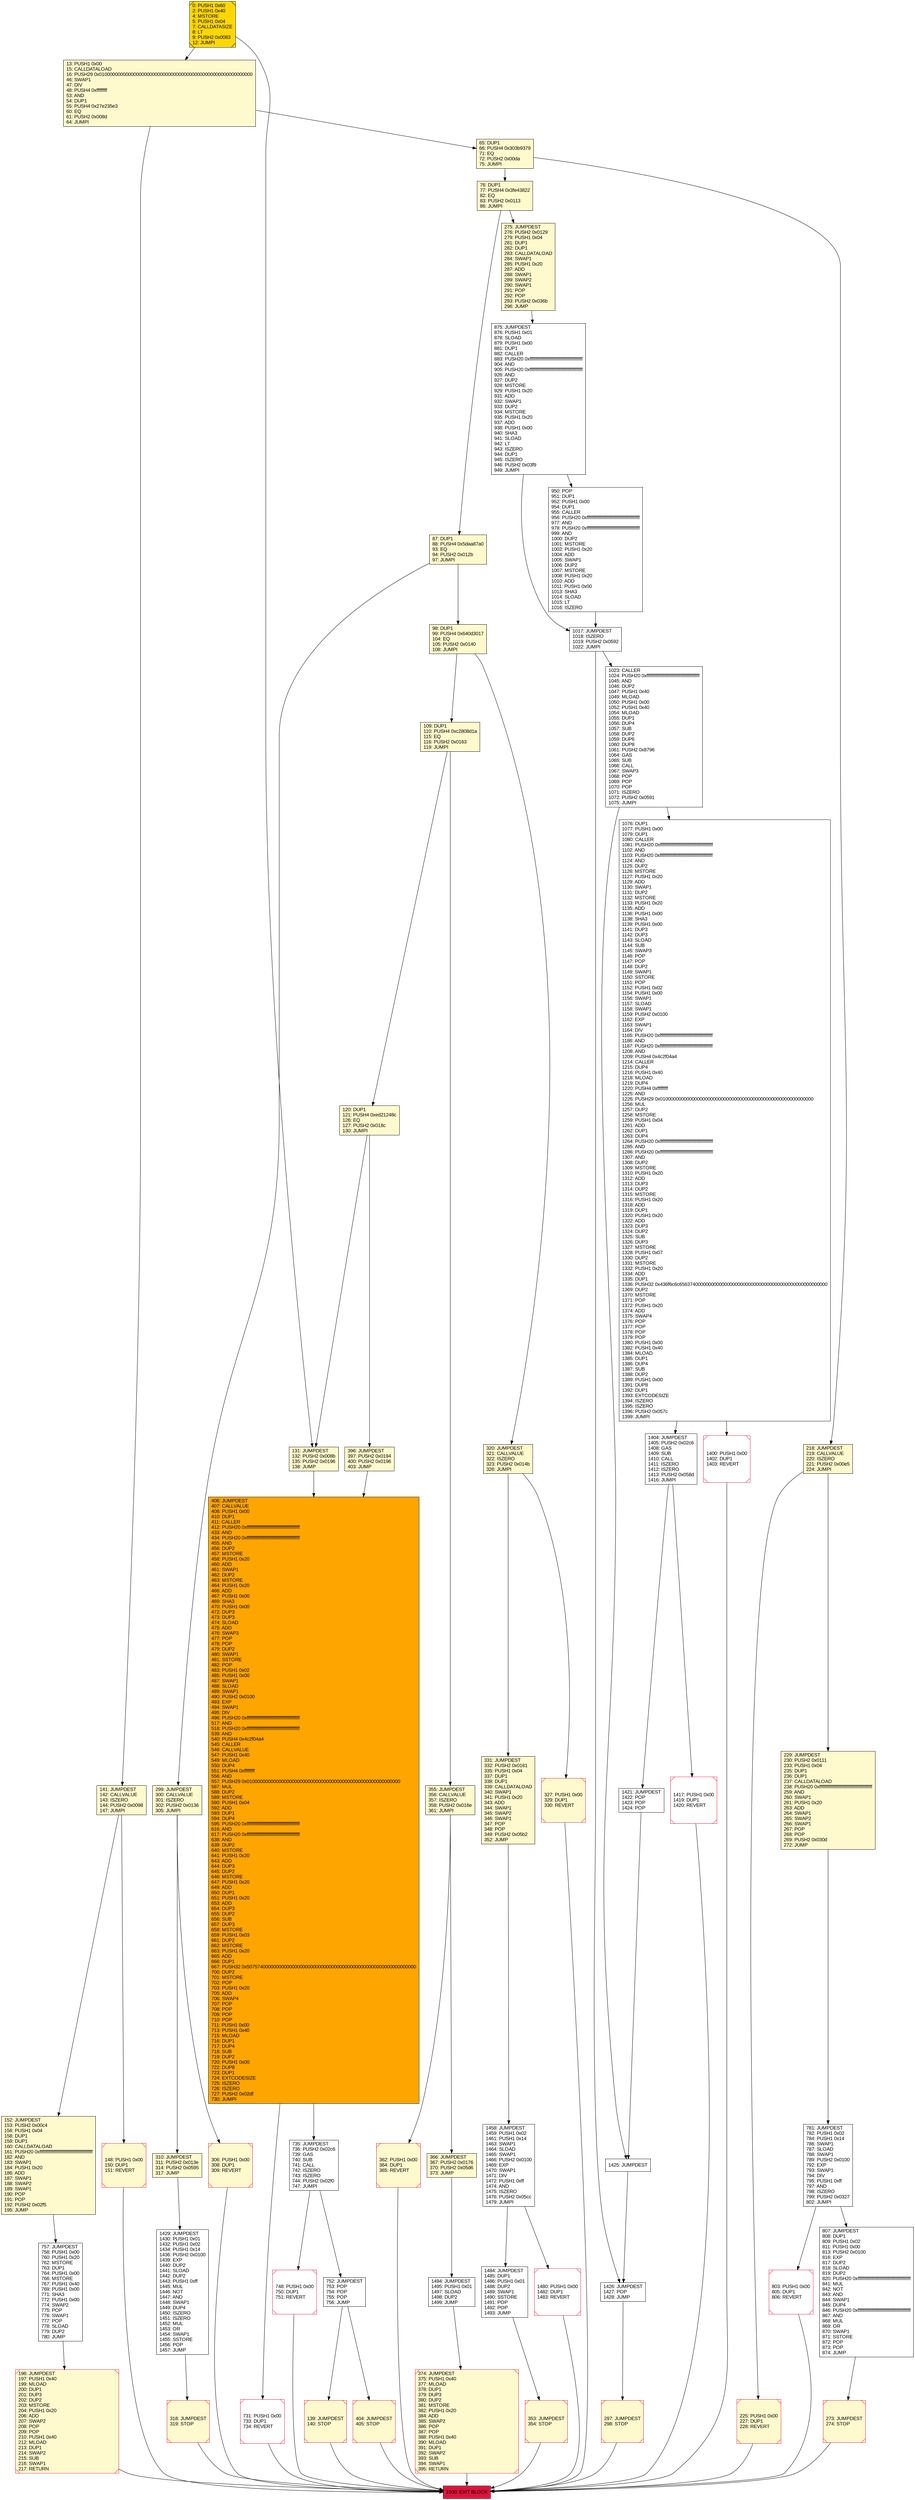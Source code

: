 digraph G {
bgcolor=transparent rankdir=UD;
node [shape=box style=filled color=black fillcolor=white fontname=arial fontcolor=black];
1494 [label="1494: JUMPDEST\l1495: PUSH1 0x01\l1497: SLOAD\l1498: DUP2\l1499: JUMP\l" ];
404 [label="404: JUMPDEST\l405: STOP\l" fillcolor=lemonchiffon shape=Msquare color=crimson ];
803 [label="803: PUSH1 0x00\l805: DUP1\l806: REVERT\l" shape=Msquare color=crimson ];
273 [label="273: JUMPDEST\l274: STOP\l" fillcolor=lemonchiffon shape=Msquare color=crimson ];
109 [label="109: DUP1\l110: PUSH4 0xc2808d1a\l115: EQ\l116: PUSH2 0x0163\l119: JUMPI\l" fillcolor=lemonchiffon ];
1429 [label="1429: JUMPDEST\l1430: PUSH1 0x01\l1432: PUSH1 0x02\l1434: PUSH1 0x14\l1436: PUSH2 0x0100\l1439: EXP\l1440: DUP2\l1441: SLOAD\l1442: DUP2\l1443: PUSH1 0xff\l1445: MUL\l1446: NOT\l1447: AND\l1448: SWAP1\l1449: DUP4\l1450: ISZERO\l1451: ISZERO\l1452: MUL\l1453: OR\l1454: SWAP1\l1455: SSTORE\l1456: POP\l1457: JUMP\l" ];
331 [label="331: JUMPDEST\l332: PUSH2 0x0161\l335: PUSH1 0x04\l337: DUP1\l338: DUP1\l339: CALLDATALOAD\l340: SWAP1\l341: PUSH1 0x20\l343: ADD\l344: SWAP1\l345: SWAP2\l346: SWAP1\l347: POP\l348: POP\l349: PUSH2 0x05b2\l352: JUMP\l" fillcolor=lemonchiffon ];
299 [label="299: JUMPDEST\l300: CALLVALUE\l301: ISZERO\l302: PUSH2 0x0136\l305: JUMPI\l" fillcolor=lemonchiffon ];
752 [label="752: JUMPDEST\l753: POP\l754: POP\l755: POP\l756: JUMP\l" ];
306 [label="306: PUSH1 0x00\l308: DUP1\l309: REVERT\l" fillcolor=lemonchiffon shape=Msquare color=crimson ];
65 [label="65: DUP1\l66: PUSH4 0x303b9379\l71: EQ\l72: PUSH2 0x00da\l75: JUMPI\l" fillcolor=lemonchiffon ];
950 [label="950: POP\l951: DUP1\l952: PUSH1 0x00\l954: DUP1\l955: CALLER\l956: PUSH20 0xffffffffffffffffffffffffffffffffffffffff\l977: AND\l978: PUSH20 0xffffffffffffffffffffffffffffffffffffffff\l999: AND\l1000: DUP2\l1001: MSTORE\l1002: PUSH1 0x20\l1004: ADD\l1005: SWAP1\l1006: DUP2\l1007: MSTORE\l1008: PUSH1 0x20\l1010: ADD\l1011: PUSH1 0x00\l1013: SHA3\l1014: SLOAD\l1015: LT\l1016: ISZERO\l" ];
87 [label="87: DUP1\l88: PUSH4 0x5daa87a0\l93: EQ\l94: PUSH2 0x012b\l97: JUMPI\l" fillcolor=lemonchiffon ];
139 [label="139: JUMPDEST\l140: STOP\l" fillcolor=lemonchiffon shape=Msquare color=crimson ];
152 [label="152: JUMPDEST\l153: PUSH2 0x00c4\l156: PUSH1 0x04\l158: DUP1\l159: DUP1\l160: CALLDATALOAD\l161: PUSH20 0xffffffffffffffffffffffffffffffffffffffff\l182: AND\l183: SWAP1\l184: PUSH1 0x20\l186: ADD\l187: SWAP1\l188: SWAP2\l189: SWAP1\l190: POP\l191: POP\l192: PUSH2 0x02f5\l195: JUMP\l" fillcolor=lemonchiffon ];
131 [label="131: JUMPDEST\l132: PUSH2 0x008b\l135: PUSH2 0x0196\l138: JUMP\l" fillcolor=lemonchiffon ];
1417 [label="1417: PUSH1 0x00\l1419: DUP1\l1420: REVERT\l" shape=Msquare color=crimson ];
318 [label="318: JUMPDEST\l319: STOP\l" fillcolor=lemonchiffon shape=Msquare color=crimson ];
310 [label="310: JUMPDEST\l311: PUSH2 0x013e\l314: PUSH2 0x0595\l317: JUMP\l" fillcolor=lemonchiffon ];
757 [label="757: JUMPDEST\l758: PUSH1 0x00\l760: PUSH1 0x20\l762: MSTORE\l763: DUP1\l764: PUSH1 0x00\l766: MSTORE\l767: PUSH1 0x40\l769: PUSH1 0x00\l771: SHA3\l772: PUSH1 0x00\l774: SWAP2\l775: POP\l776: SWAP1\l777: POP\l778: SLOAD\l779: DUP2\l780: JUMP\l" ];
1023 [label="1023: CALLER\l1024: PUSH20 0xffffffffffffffffffffffffffffffffffffffff\l1045: AND\l1046: DUP2\l1047: PUSH1 0x40\l1049: MLOAD\l1050: PUSH1 0x00\l1052: PUSH1 0x40\l1054: MLOAD\l1055: DUP1\l1056: DUP4\l1057: SUB\l1058: DUP2\l1059: DUP6\l1060: DUP8\l1061: PUSH2 0x8796\l1064: GAS\l1065: SUB\l1066: CALL\l1067: SWAP3\l1068: POP\l1069: POP\l1070: POP\l1071: ISZERO\l1072: PUSH2 0x0591\l1075: JUMPI\l" ];
98 [label="98: DUP1\l99: PUSH4 0x640d3017\l104: EQ\l105: PUSH2 0x0140\l108: JUMPI\l" fillcolor=lemonchiffon ];
1458 [label="1458: JUMPDEST\l1459: PUSH1 0x02\l1461: PUSH1 0x14\l1463: SWAP1\l1464: SLOAD\l1465: SWAP1\l1466: PUSH2 0x0100\l1469: EXP\l1470: SWAP1\l1471: DIV\l1472: PUSH1 0xff\l1474: AND\l1475: ISZERO\l1476: PUSH2 0x05cc\l1479: JUMPI\l" ];
218 [label="218: JUMPDEST\l219: CALLVALUE\l220: ISZERO\l221: PUSH2 0x00e5\l224: JUMPI\l" fillcolor=lemonchiffon ];
148 [label="148: PUSH1 0x00\l150: DUP1\l151: REVERT\l" fillcolor=lemonchiffon shape=Msquare color=crimson ];
1426 [label="1426: JUMPDEST\l1427: POP\l1428: JUMP\l" ];
396 [label="396: JUMPDEST\l397: PUSH2 0x0194\l400: PUSH2 0x0196\l403: JUMP\l" fillcolor=lemonchiffon ];
76 [label="76: DUP1\l77: PUSH4 0x3fe43822\l82: EQ\l83: PUSH2 0x0113\l86: JUMPI\l" fillcolor=lemonchiffon ];
297 [label="297: JUMPDEST\l298: STOP\l" fillcolor=lemonchiffon shape=Msquare color=crimson ];
225 [label="225: PUSH1 0x00\l227: DUP1\l228: REVERT\l" fillcolor=lemonchiffon shape=Msquare color=crimson ];
735 [label="735: JUMPDEST\l736: PUSH2 0x02c6\l739: GAS\l740: SUB\l741: CALL\l742: ISZERO\l743: ISZERO\l744: PUSH2 0x02f0\l747: JUMPI\l" ];
406 [label="406: JUMPDEST\l407: CALLVALUE\l408: PUSH1 0x00\l410: DUP1\l411: CALLER\l412: PUSH20 0xffffffffffffffffffffffffffffffffffffffff\l433: AND\l434: PUSH20 0xffffffffffffffffffffffffffffffffffffffff\l455: AND\l456: DUP2\l457: MSTORE\l458: PUSH1 0x20\l460: ADD\l461: SWAP1\l462: DUP2\l463: MSTORE\l464: PUSH1 0x20\l466: ADD\l467: PUSH1 0x00\l469: SHA3\l470: PUSH1 0x00\l472: DUP3\l473: DUP3\l474: SLOAD\l475: ADD\l476: SWAP3\l477: POP\l478: POP\l479: DUP2\l480: SWAP1\l481: SSTORE\l482: POP\l483: PUSH1 0x02\l485: PUSH1 0x00\l487: SWAP1\l488: SLOAD\l489: SWAP1\l490: PUSH2 0x0100\l493: EXP\l494: SWAP1\l495: DIV\l496: PUSH20 0xffffffffffffffffffffffffffffffffffffffff\l517: AND\l518: PUSH20 0xffffffffffffffffffffffffffffffffffffffff\l539: AND\l540: PUSH4 0x4c2f04a4\l545: CALLER\l546: CALLVALUE\l547: PUSH1 0x40\l549: MLOAD\l550: DUP4\l551: PUSH4 0xffffffff\l556: AND\l557: PUSH29 0x0100000000000000000000000000000000000000000000000000000000\l587: MUL\l588: DUP2\l589: MSTORE\l590: PUSH1 0x04\l592: ADD\l593: DUP1\l594: DUP4\l595: PUSH20 0xffffffffffffffffffffffffffffffffffffffff\l616: AND\l617: PUSH20 0xffffffffffffffffffffffffffffffffffffffff\l638: AND\l639: DUP2\l640: MSTORE\l641: PUSH1 0x20\l643: ADD\l644: DUP3\l645: DUP2\l646: MSTORE\l647: PUSH1 0x20\l649: ADD\l650: DUP1\l651: PUSH1 0x20\l653: ADD\l654: DUP3\l655: DUP2\l656: SUB\l657: DUP3\l658: MSTORE\l659: PUSH1 0x03\l661: DUP2\l662: MSTORE\l663: PUSH1 0x20\l665: ADD\l666: DUP1\l667: PUSH32 0x5075740000000000000000000000000000000000000000000000000000000000\l700: DUP2\l701: MSTORE\l702: POP\l703: PUSH1 0x20\l705: ADD\l706: SWAP4\l707: POP\l708: POP\l709: POP\l710: POP\l711: PUSH1 0x00\l713: PUSH1 0x40\l715: MLOAD\l716: DUP1\l717: DUP4\l718: SUB\l719: DUP2\l720: PUSH1 0x00\l722: DUP8\l723: DUP1\l724: EXTCODESIZE\l725: ISZERO\l726: ISZERO\l727: PUSH2 0x02df\l730: JUMPI\l" fillcolor=orange ];
374 [label="374: JUMPDEST\l375: PUSH1 0x40\l377: MLOAD\l378: DUP1\l379: DUP3\l380: DUP2\l381: MSTORE\l382: PUSH1 0x20\l384: ADD\l385: SWAP2\l386: POP\l387: POP\l388: PUSH1 0x40\l390: MLOAD\l391: DUP1\l392: SWAP2\l393: SUB\l394: SWAP1\l395: RETURN\l" fillcolor=lemonchiffon shape=Msquare color=crimson ];
362 [label="362: PUSH1 0x00\l364: DUP1\l365: REVERT\l" fillcolor=lemonchiffon shape=Msquare color=crimson ];
748 [label="748: PUSH1 0x00\l750: DUP1\l751: REVERT\l" shape=Msquare color=crimson ];
1484 [label="1484: JUMPDEST\l1485: DUP1\l1486: PUSH1 0x01\l1488: DUP2\l1489: SWAP1\l1490: SSTORE\l1491: POP\l1492: POP\l1493: JUMP\l" ];
355 [label="355: JUMPDEST\l356: CALLVALUE\l357: ISZERO\l358: PUSH2 0x016e\l361: JUMPI\l" fillcolor=lemonchiffon ];
366 [label="366: JUMPDEST\l367: PUSH2 0x0176\l370: PUSH2 0x05d6\l373: JUMP\l" fillcolor=lemonchiffon ];
1017 [label="1017: JUMPDEST\l1018: ISZERO\l1019: PUSH2 0x0592\l1022: JUMPI\l" ];
1400 [label="1400: PUSH1 0x00\l1402: DUP1\l1403: REVERT\l" shape=Msquare color=crimson ];
1500 [label="1500: EXIT BLOCK\l" fillcolor=crimson ];
1425 [label="1425: JUMPDEST\l" ];
141 [label="141: JUMPDEST\l142: CALLVALUE\l143: ISZERO\l144: PUSH2 0x0098\l147: JUMPI\l" fillcolor=lemonchiffon ];
1076 [label="1076: DUP1\l1077: PUSH1 0x00\l1079: DUP1\l1080: CALLER\l1081: PUSH20 0xffffffffffffffffffffffffffffffffffffffff\l1102: AND\l1103: PUSH20 0xffffffffffffffffffffffffffffffffffffffff\l1124: AND\l1125: DUP2\l1126: MSTORE\l1127: PUSH1 0x20\l1129: ADD\l1130: SWAP1\l1131: DUP2\l1132: MSTORE\l1133: PUSH1 0x20\l1135: ADD\l1136: PUSH1 0x00\l1138: SHA3\l1139: PUSH1 0x00\l1141: DUP3\l1142: DUP3\l1143: SLOAD\l1144: SUB\l1145: SWAP3\l1146: POP\l1147: POP\l1148: DUP2\l1149: SWAP1\l1150: SSTORE\l1151: POP\l1152: PUSH1 0x02\l1154: PUSH1 0x00\l1156: SWAP1\l1157: SLOAD\l1158: SWAP1\l1159: PUSH2 0x0100\l1162: EXP\l1163: SWAP1\l1164: DIV\l1165: PUSH20 0xffffffffffffffffffffffffffffffffffffffff\l1186: AND\l1187: PUSH20 0xffffffffffffffffffffffffffffffffffffffff\l1208: AND\l1209: PUSH4 0x4c2f04a4\l1214: CALLER\l1215: DUP4\l1216: PUSH1 0x40\l1218: MLOAD\l1219: DUP4\l1220: PUSH4 0xffffffff\l1225: AND\l1226: PUSH29 0x0100000000000000000000000000000000000000000000000000000000\l1256: MUL\l1257: DUP2\l1258: MSTORE\l1259: PUSH1 0x04\l1261: ADD\l1262: DUP1\l1263: DUP4\l1264: PUSH20 0xffffffffffffffffffffffffffffffffffffffff\l1285: AND\l1286: PUSH20 0xffffffffffffffffffffffffffffffffffffffff\l1307: AND\l1308: DUP2\l1309: MSTORE\l1310: PUSH1 0x20\l1312: ADD\l1313: DUP3\l1314: DUP2\l1315: MSTORE\l1316: PUSH1 0x20\l1318: ADD\l1319: DUP1\l1320: PUSH1 0x20\l1322: ADD\l1323: DUP3\l1324: DUP2\l1325: SUB\l1326: DUP3\l1327: MSTORE\l1328: PUSH1 0x07\l1330: DUP2\l1331: MSTORE\l1332: PUSH1 0x20\l1334: ADD\l1335: DUP1\l1336: PUSH32 0x436f6c6c65637400000000000000000000000000000000000000000000000000\l1369: DUP2\l1370: MSTORE\l1371: POP\l1372: PUSH1 0x20\l1374: ADD\l1375: SWAP4\l1376: POP\l1377: POP\l1378: POP\l1379: POP\l1380: PUSH1 0x00\l1382: PUSH1 0x40\l1384: MLOAD\l1385: DUP1\l1386: DUP4\l1387: SUB\l1388: DUP2\l1389: PUSH1 0x00\l1391: DUP8\l1392: DUP1\l1393: EXTCODESIZE\l1394: ISZERO\l1395: ISZERO\l1396: PUSH2 0x057c\l1399: JUMPI\l" ];
781 [label="781: JUMPDEST\l782: PUSH1 0x02\l784: PUSH1 0x14\l786: SWAP1\l787: SLOAD\l788: SWAP1\l789: PUSH2 0x0100\l792: EXP\l793: SWAP1\l794: DIV\l795: PUSH1 0xff\l797: AND\l798: ISZERO\l799: PUSH2 0x0327\l802: JUMPI\l" ];
807 [label="807: JUMPDEST\l808: DUP1\l809: PUSH1 0x02\l811: PUSH1 0x00\l813: PUSH2 0x0100\l816: EXP\l817: DUP2\l818: SLOAD\l819: DUP2\l820: PUSH20 0xffffffffffffffffffffffffffffffffffffffff\l841: MUL\l842: NOT\l843: AND\l844: SWAP1\l845: DUP4\l846: PUSH20 0xffffffffffffffffffffffffffffffffffffffff\l867: AND\l868: MUL\l869: OR\l870: SWAP1\l871: SSTORE\l872: POP\l873: POP\l874: JUMP\l" ];
327 [label="327: PUSH1 0x00\l329: DUP1\l330: REVERT\l" fillcolor=lemonchiffon shape=Msquare color=crimson ];
0 [label="0: PUSH1 0x60\l2: PUSH1 0x40\l4: MSTORE\l5: PUSH1 0x04\l7: CALLDATASIZE\l8: LT\l9: PUSH2 0x0083\l12: JUMPI\l" fillcolor=lemonchiffon shape=Msquare fillcolor=gold ];
1480 [label="1480: PUSH1 0x00\l1482: DUP1\l1483: REVERT\l" shape=Msquare color=crimson ];
229 [label="229: JUMPDEST\l230: PUSH2 0x0111\l233: PUSH1 0x04\l235: DUP1\l236: DUP1\l237: CALLDATALOAD\l238: PUSH20 0xffffffffffffffffffffffffffffffffffffffff\l259: AND\l260: SWAP1\l261: PUSH1 0x20\l263: ADD\l264: SWAP1\l265: SWAP2\l266: SWAP1\l267: POP\l268: POP\l269: PUSH2 0x030d\l272: JUMP\l" fillcolor=lemonchiffon ];
13 [label="13: PUSH1 0x00\l15: CALLDATALOAD\l16: PUSH29 0x0100000000000000000000000000000000000000000000000000000000\l46: SWAP1\l47: DIV\l48: PUSH4 0xffffffff\l53: AND\l54: DUP1\l55: PUSH4 0x27e235e3\l60: EQ\l61: PUSH2 0x008d\l64: JUMPI\l" fillcolor=lemonchiffon ];
320 [label="320: JUMPDEST\l321: CALLVALUE\l322: ISZERO\l323: PUSH2 0x014b\l326: JUMPI\l" fillcolor=lemonchiffon ];
120 [label="120: DUP1\l121: PUSH4 0xed21248c\l126: EQ\l127: PUSH2 0x018c\l130: JUMPI\l" fillcolor=lemonchiffon ];
353 [label="353: JUMPDEST\l354: STOP\l" fillcolor=lemonchiffon shape=Msquare color=crimson ];
875 [label="875: JUMPDEST\l876: PUSH1 0x01\l878: SLOAD\l879: PUSH1 0x00\l881: DUP1\l882: CALLER\l883: PUSH20 0xffffffffffffffffffffffffffffffffffffffff\l904: AND\l905: PUSH20 0xffffffffffffffffffffffffffffffffffffffff\l926: AND\l927: DUP2\l928: MSTORE\l929: PUSH1 0x20\l931: ADD\l932: SWAP1\l933: DUP2\l934: MSTORE\l935: PUSH1 0x20\l937: ADD\l938: PUSH1 0x00\l940: SHA3\l941: SLOAD\l942: LT\l943: ISZERO\l944: DUP1\l945: ISZERO\l946: PUSH2 0x03f9\l949: JUMPI\l" ];
196 [label="196: JUMPDEST\l197: PUSH1 0x40\l199: MLOAD\l200: DUP1\l201: DUP3\l202: DUP2\l203: MSTORE\l204: PUSH1 0x20\l206: ADD\l207: SWAP2\l208: POP\l209: POP\l210: PUSH1 0x40\l212: MLOAD\l213: DUP1\l214: SWAP2\l215: SUB\l216: SWAP1\l217: RETURN\l" fillcolor=lemonchiffon shape=Msquare color=crimson ];
731 [label="731: PUSH1 0x00\l733: DUP1\l734: REVERT\l" shape=Msquare color=crimson ];
275 [label="275: JUMPDEST\l276: PUSH2 0x0129\l279: PUSH1 0x04\l281: DUP1\l282: DUP1\l283: CALLDATALOAD\l284: SWAP1\l285: PUSH1 0x20\l287: ADD\l288: SWAP1\l289: SWAP2\l290: SWAP1\l291: POP\l292: POP\l293: PUSH2 0x036b\l296: JUMP\l" fillcolor=lemonchiffon ];
1404 [label="1404: JUMPDEST\l1405: PUSH2 0x02c6\l1408: GAS\l1409: SUB\l1410: CALL\l1411: ISZERO\l1412: ISZERO\l1413: PUSH2 0x058d\l1416: JUMPI\l" ];
1421 [label="1421: JUMPDEST\l1422: POP\l1423: POP\l1424: POP\l" ];
1404 -> 1421;
299 -> 306;
781 -> 807;
406 -> 735;
1400 -> 1500;
1076 -> 1400;
0 -> 13;
1426 -> 297;
87 -> 299;
275 -> 875;
229 -> 781;
152 -> 757;
735 -> 748;
355 -> 366;
752 -> 139;
748 -> 1500;
752 -> 404;
320 -> 327;
362 -> 1500;
374 -> 1500;
225 -> 1500;
355 -> 362;
65 -> 218;
1421 -> 1425;
1076 -> 1404;
76 -> 87;
731 -> 1500;
1484 -> 353;
87 -> 98;
65 -> 76;
353 -> 1500;
196 -> 1500;
310 -> 1429;
1429 -> 318;
875 -> 1017;
13 -> 141;
98 -> 109;
1480 -> 1500;
406 -> 731;
327 -> 1500;
331 -> 1458;
299 -> 310;
76 -> 275;
139 -> 1500;
1494 -> 374;
98 -> 320;
120 -> 396;
950 -> 1017;
0 -> 131;
306 -> 1500;
109 -> 355;
735 -> 752;
120 -> 131;
1404 -> 1417;
273 -> 1500;
366 -> 1494;
757 -> 196;
1458 -> 1480;
404 -> 1500;
803 -> 1500;
218 -> 229;
1458 -> 1484;
297 -> 1500;
781 -> 803;
875 -> 950;
131 -> 406;
807 -> 273;
148 -> 1500;
1425 -> 1426;
141 -> 148;
1017 -> 1023;
1017 -> 1426;
1023 -> 1076;
1023 -> 1425;
109 -> 120;
218 -> 225;
1417 -> 1500;
318 -> 1500;
13 -> 65;
396 -> 406;
141 -> 152;
320 -> 331;
}